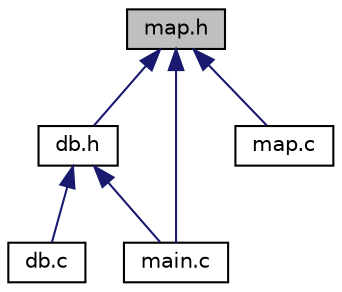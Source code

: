 digraph "map.h"
{
  edge [fontname="Helvetica",fontsize="10",labelfontname="Helvetica",labelfontsize="10"];
  node [fontname="Helvetica",fontsize="10",shape=record];
  Node1 [label="map.h",height=0.2,width=0.4,color="black", fillcolor="grey75", style="filled", fontcolor="black"];
  Node1 -> Node2 [dir="back",color="midnightblue",fontsize="10",style="solid",fontname="Helvetica"];
  Node2 [label="db.h",height=0.2,width=0.4,color="black", fillcolor="white", style="filled",URL="$db_8h.html"];
  Node2 -> Node3 [dir="back",color="midnightblue",fontsize="10",style="solid",fontname="Helvetica"];
  Node3 [label="db.c",height=0.2,width=0.4,color="black", fillcolor="white", style="filled",URL="$db_8c.html"];
  Node2 -> Node4 [dir="back",color="midnightblue",fontsize="10",style="solid",fontname="Helvetica"];
  Node4 [label="main.c",height=0.2,width=0.4,color="black", fillcolor="white", style="filled",URL="$main_8c.html"];
  Node1 -> Node4 [dir="back",color="midnightblue",fontsize="10",style="solid",fontname="Helvetica"];
  Node1 -> Node5 [dir="back",color="midnightblue",fontsize="10",style="solid",fontname="Helvetica"];
  Node5 [label="map.c",height=0.2,width=0.4,color="black", fillcolor="white", style="filled",URL="$map_8c.html"];
}
